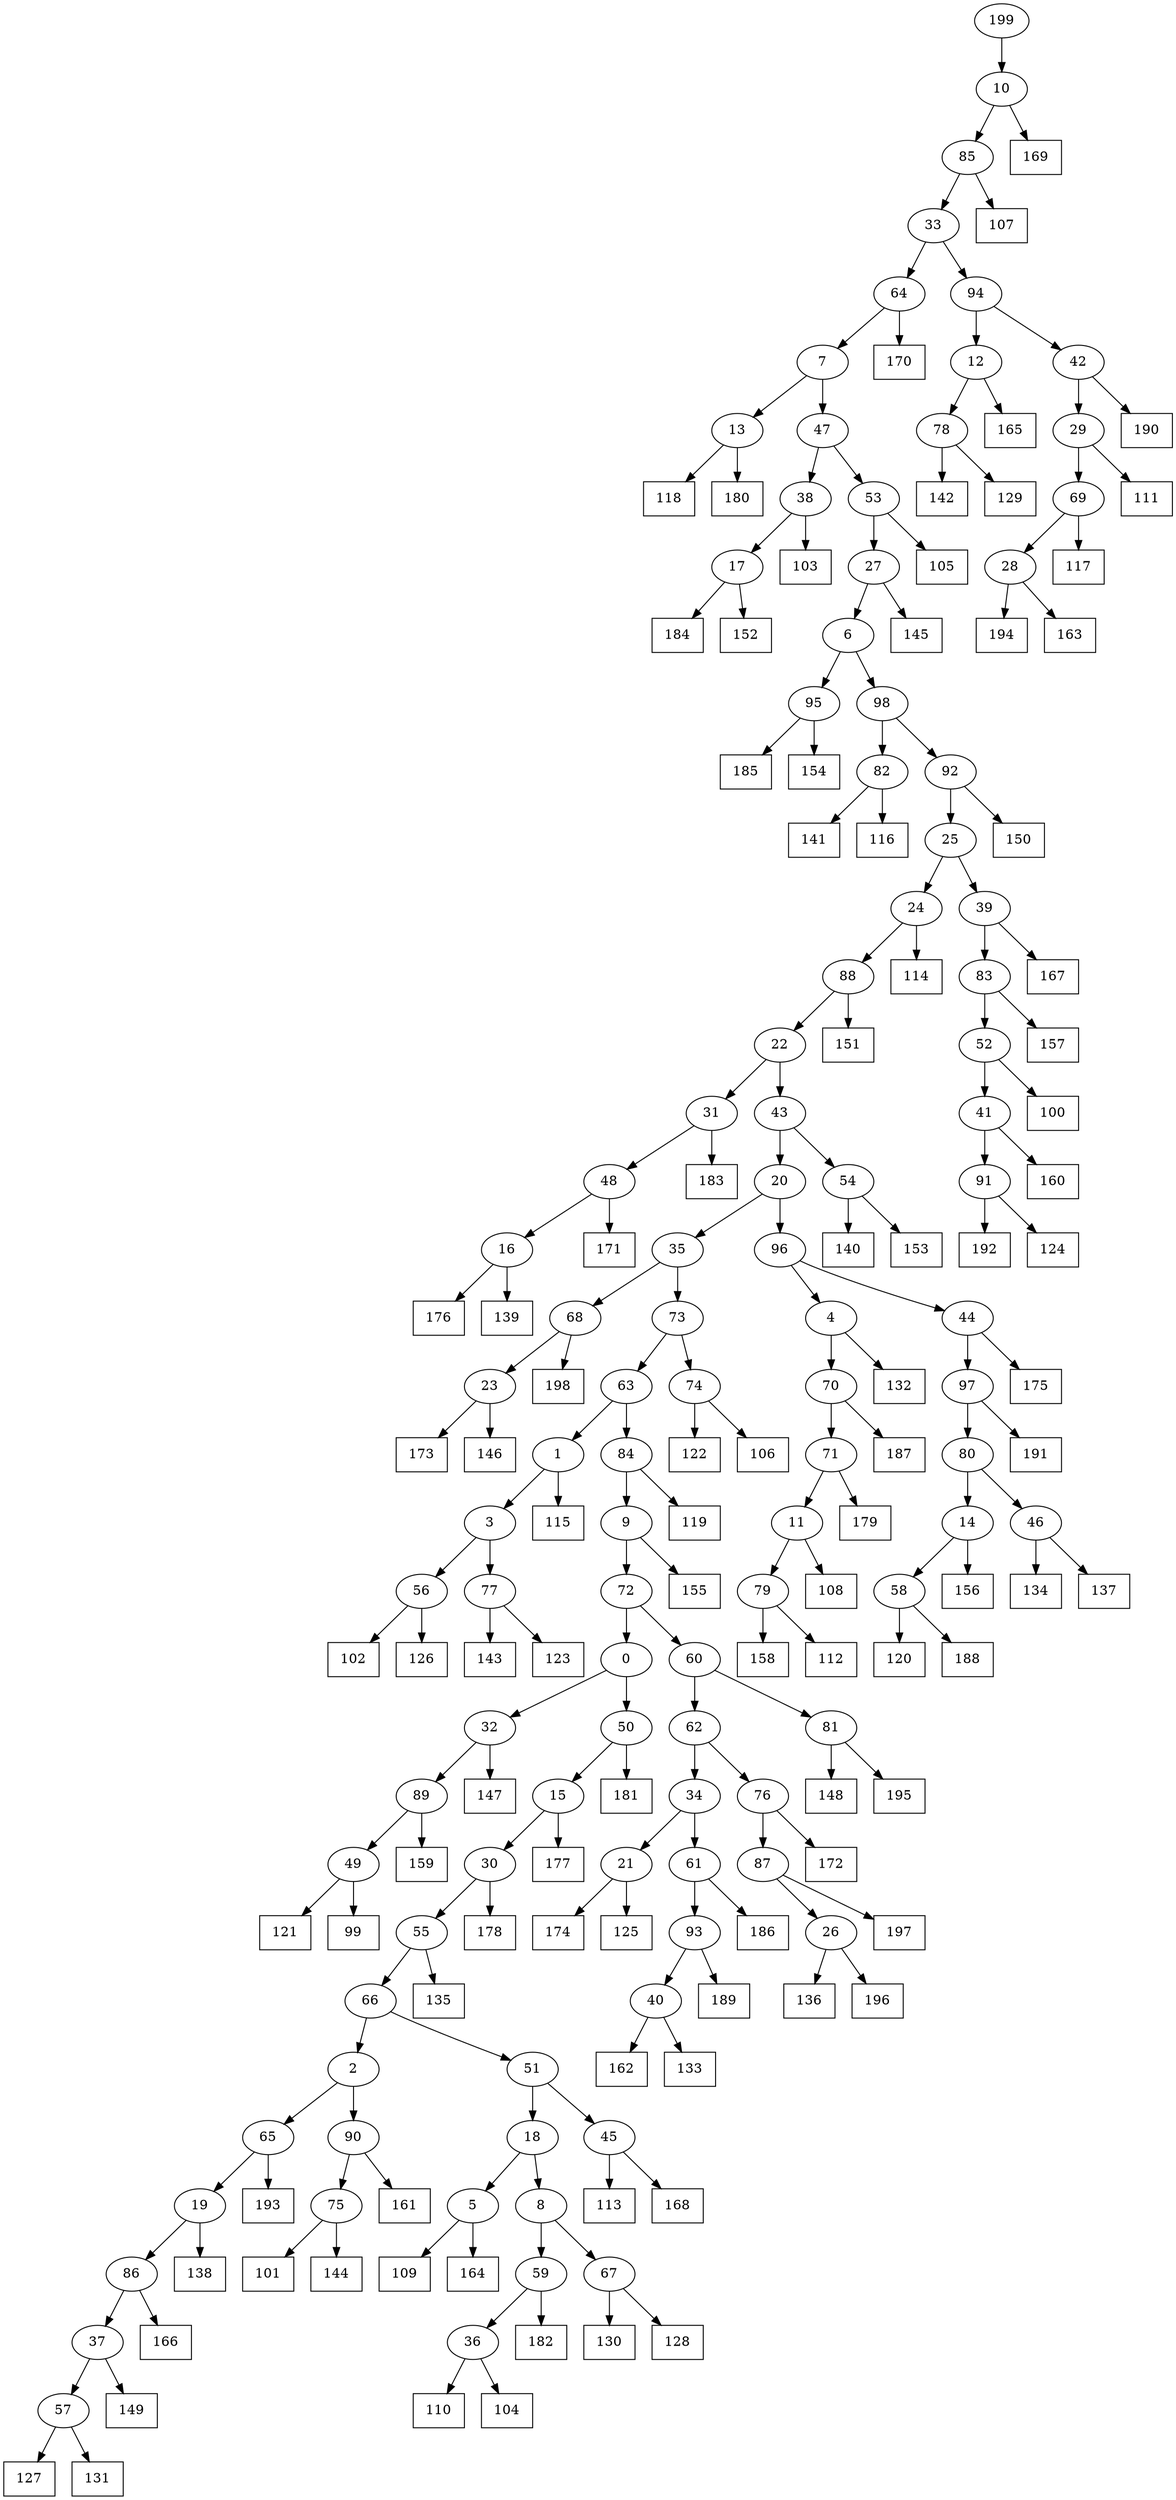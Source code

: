 digraph G {
0[label="0"];
1[label="1"];
2[label="2"];
3[label="3"];
4[label="4"];
5[label="5"];
6[label="6"];
7[label="7"];
8[label="8"];
9[label="9"];
10[label="10"];
11[label="11"];
12[label="12"];
13[label="13"];
14[label="14"];
15[label="15"];
16[label="16"];
17[label="17"];
18[label="18"];
19[label="19"];
20[label="20"];
21[label="21"];
22[label="22"];
23[label="23"];
24[label="24"];
25[label="25"];
26[label="26"];
27[label="27"];
28[label="28"];
29[label="29"];
30[label="30"];
31[label="31"];
32[label="32"];
33[label="33"];
34[label="34"];
35[label="35"];
36[label="36"];
37[label="37"];
38[label="38"];
39[label="39"];
40[label="40"];
41[label="41"];
42[label="42"];
43[label="43"];
44[label="44"];
45[label="45"];
46[label="46"];
47[label="47"];
48[label="48"];
49[label="49"];
50[label="50"];
51[label="51"];
52[label="52"];
53[label="53"];
54[label="54"];
55[label="55"];
56[label="56"];
57[label="57"];
58[label="58"];
59[label="59"];
60[label="60"];
61[label="61"];
62[label="62"];
63[label="63"];
64[label="64"];
65[label="65"];
66[label="66"];
67[label="67"];
68[label="68"];
69[label="69"];
70[label="70"];
71[label="71"];
72[label="72"];
73[label="73"];
74[label="74"];
75[label="75"];
76[label="76"];
77[label="77"];
78[label="78"];
79[label="79"];
80[label="80"];
81[label="81"];
82[label="82"];
83[label="83"];
84[label="84"];
85[label="85"];
86[label="86"];
87[label="87"];
88[label="88"];
89[label="89"];
90[label="90"];
91[label="91"];
92[label="92"];
93[label="93"];
94[label="94"];
95[label="95"];
96[label="96"];
97[label="97"];
98[label="98"];
99[shape=box,label="107"];
100[shape=box,label="101"];
101[shape=box,label="172"];
102[shape=box,label="118"];
103[shape=box,label="138"];
104[shape=box,label="174"];
105[shape=box,label="155"];
106[shape=box,label="175"];
107[shape=box,label="134"];
108[shape=box,label="156"];
109[shape=box,label="143"];
110[shape=box,label="115"];
111[shape=box,label="160"];
112[shape=box,label="173"];
113[shape=box,label="151"];
114[shape=box,label="184"];
115[shape=box,label="121"];
116[shape=box,label="114"];
117[shape=box,label="108"];
118[shape=box,label="169"];
119[shape=box,label="191"];
120[shape=box,label="181"];
121[shape=box,label="186"];
122[shape=box,label="149"];
123[shape=box,label="111"];
124[shape=box,label="100"];
125[shape=box,label="183"];
126[shape=box,label="170"];
127[shape=box,label="159"];
128[shape=box,label="198"];
129[shape=box,label="178"];
130[shape=box,label="141"];
131[shape=box,label="145"];
132[shape=box,label="158"];
133[shape=box,label="162"];
134[shape=box,label="161"];
135[shape=box,label="171"];
136[shape=box,label="142"];
137[shape=box,label="122"];
138[shape=box,label="123"];
139[shape=box,label="106"];
140[shape=box,label="185"];
141[shape=box,label="147"];
142[shape=box,label="117"];
143[shape=box,label="103"];
144[shape=box,label="194"];
145[shape=box,label="180"];
146[shape=box,label="113"];
147[shape=box,label="102"];
148[shape=box,label="135"];
149[shape=box,label="109"];
150[shape=box,label="176"];
151[shape=box,label="168"];
152[shape=box,label="120"];
153[shape=box,label="150"];
154[shape=box,label="130"];
155[shape=box,label="187"];
156[shape=box,label="116"];
157[shape=box,label="193"];
158[shape=box,label="129"];
159[shape=box,label="182"];
160[shape=box,label="112"];
161[shape=box,label="136"];
162[shape=box,label="127"];
163[shape=box,label="165"];
164[shape=box,label="110"];
165[shape=box,label="140"];
166[shape=box,label="157"];
167[shape=box,label="139"];
168[shape=box,label="154"];
169[shape=box,label="126"];
170[shape=box,label="163"];
171[shape=box,label="137"];
172[shape=box,label="132"];
173[shape=box,label="196"];
174[shape=box,label="148"];
175[shape=box,label="131"];
176[shape=box,label="189"];
177[shape=box,label="166"];
178[shape=box,label="119"];
179[shape=box,label="105"];
180[shape=box,label="128"];
181[shape=box,label="195"];
182[shape=box,label="177"];
183[shape=box,label="188"];
184[shape=box,label="133"];
185[shape=box,label="197"];
186[shape=box,label="190"];
187[shape=box,label="125"];
188[shape=box,label="167"];
189[shape=box,label="146"];
190[shape=box,label="192"];
191[shape=box,label="104"];
192[shape=box,label="124"];
193[shape=box,label="99"];
194[shape=box,label="152"];
195[shape=box,label="153"];
196[shape=box,label="144"];
197[shape=box,label="164"];
198[shape=box,label="179"];
199[label="199"];
5->149 ;
21->187 ;
74->139 ;
85->99 ;
55->66 ;
42->186 ;
87->185 ;
14->108 ;
92->153 ;
57->175 ;
88->113 ;
35->68 ;
75->196 ;
4->70 ;
49->115 ;
1->110 ;
26->173 ;
90->134 ;
91->192 ;
46->171 ;
17->114 ;
41->91 ;
97->119 ;
36->164 ;
44->97 ;
49->193 ;
9->105 ;
78->158 ;
56->169 ;
32->141 ;
13->145 ;
82->130 ;
37->57 ;
199->10 ;
86->177 ;
45->146 ;
56->147 ;
45->151 ;
22->43 ;
48->16 ;
18->8 ;
95->168 ;
25->39 ;
84->178 ;
67->180 ;
59->159 ;
43->20 ;
79->132 ;
64->7 ;
47->38 ;
38->143 ;
1->3 ;
57->162 ;
47->53 ;
69->28 ;
28->144 ;
86->37 ;
7->47 ;
34->61 ;
78->136 ;
72->0 ;
0->32 ;
95->140 ;
63->1 ;
26->161 ;
64->126 ;
61->121 ;
93->176 ;
42->29 ;
33->94 ;
94->42 ;
44->106 ;
73->74 ;
74->137 ;
89->49 ;
92->25 ;
39->83 ;
83->166 ;
61->93 ;
29->123 ;
16->167 ;
83->52 ;
52->41 ;
37->122 ;
7->13 ;
80->46 ;
46->107 ;
23->112 ;
71->198 ;
6->98 ;
98->92 ;
90->75 ;
5->197 ;
58->152 ;
81->174 ;
4->172 ;
15->30 ;
30->129 ;
16->150 ;
54->195 ;
53->179 ;
76->87 ;
87->26 ;
19->103 ;
11->79 ;
76->101 ;
52->124 ;
50->120 ;
43->54 ;
54->165 ;
12->163 ;
91->190 ;
98->82 ;
93->40 ;
40->184 ;
20->96 ;
96->4 ;
11->117 ;
80->14 ;
70->155 ;
82->156 ;
51->18 ;
66->2 ;
2->90 ;
40->133 ;
50->15 ;
15->182 ;
77->109 ;
96->44 ;
62->34 ;
31->125 ;
22->31 ;
51->45 ;
68->128 ;
9->72 ;
72->60 ;
14->58 ;
58->183 ;
94->12 ;
12->78 ;
29->69 ;
69->142 ;
27->131 ;
60->81 ;
81->181 ;
41->111 ;
68->23 ;
23->189 ;
75->100 ;
59->36 ;
36->191 ;
0->50 ;
84->9 ;
97->80 ;
6->95 ;
3->56 ;
55->148 ;
13->102 ;
10->85 ;
85->33 ;
8->59 ;
70->71 ;
71->11 ;
39->188 ;
34->21 ;
21->104 ;
20->35 ;
63->84 ;
32->89 ;
89->127 ;
66->51 ;
38->17 ;
17->194 ;
2->65 ;
35->73 ;
73->63 ;
28->170 ;
77->138 ;
65->157 ;
60->62 ;
62->76 ;
18->5 ;
53->27 ;
27->6 ;
79->160 ;
31->48 ;
48->135 ;
33->64 ;
8->67 ;
67->154 ;
10->118 ;
25->24 ;
24->116 ;
30->55 ;
65->19 ;
19->86 ;
3->77 ;
24->88 ;
88->22 ;
}
